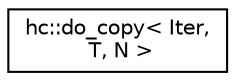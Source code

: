digraph "Graphical Class Hierarchy"
{
  edge [fontname="Helvetica",fontsize="10",labelfontname="Helvetica",labelfontsize="10"];
  node [fontname="Helvetica",fontsize="10",shape=record];
  rankdir="LR";
  Node1 [label="hc::do_copy\< Iter,\l T, N \>",height=0.2,width=0.4,color="black", fillcolor="white", style="filled",URL="$structhc_1_1do__copy.html"];
}
